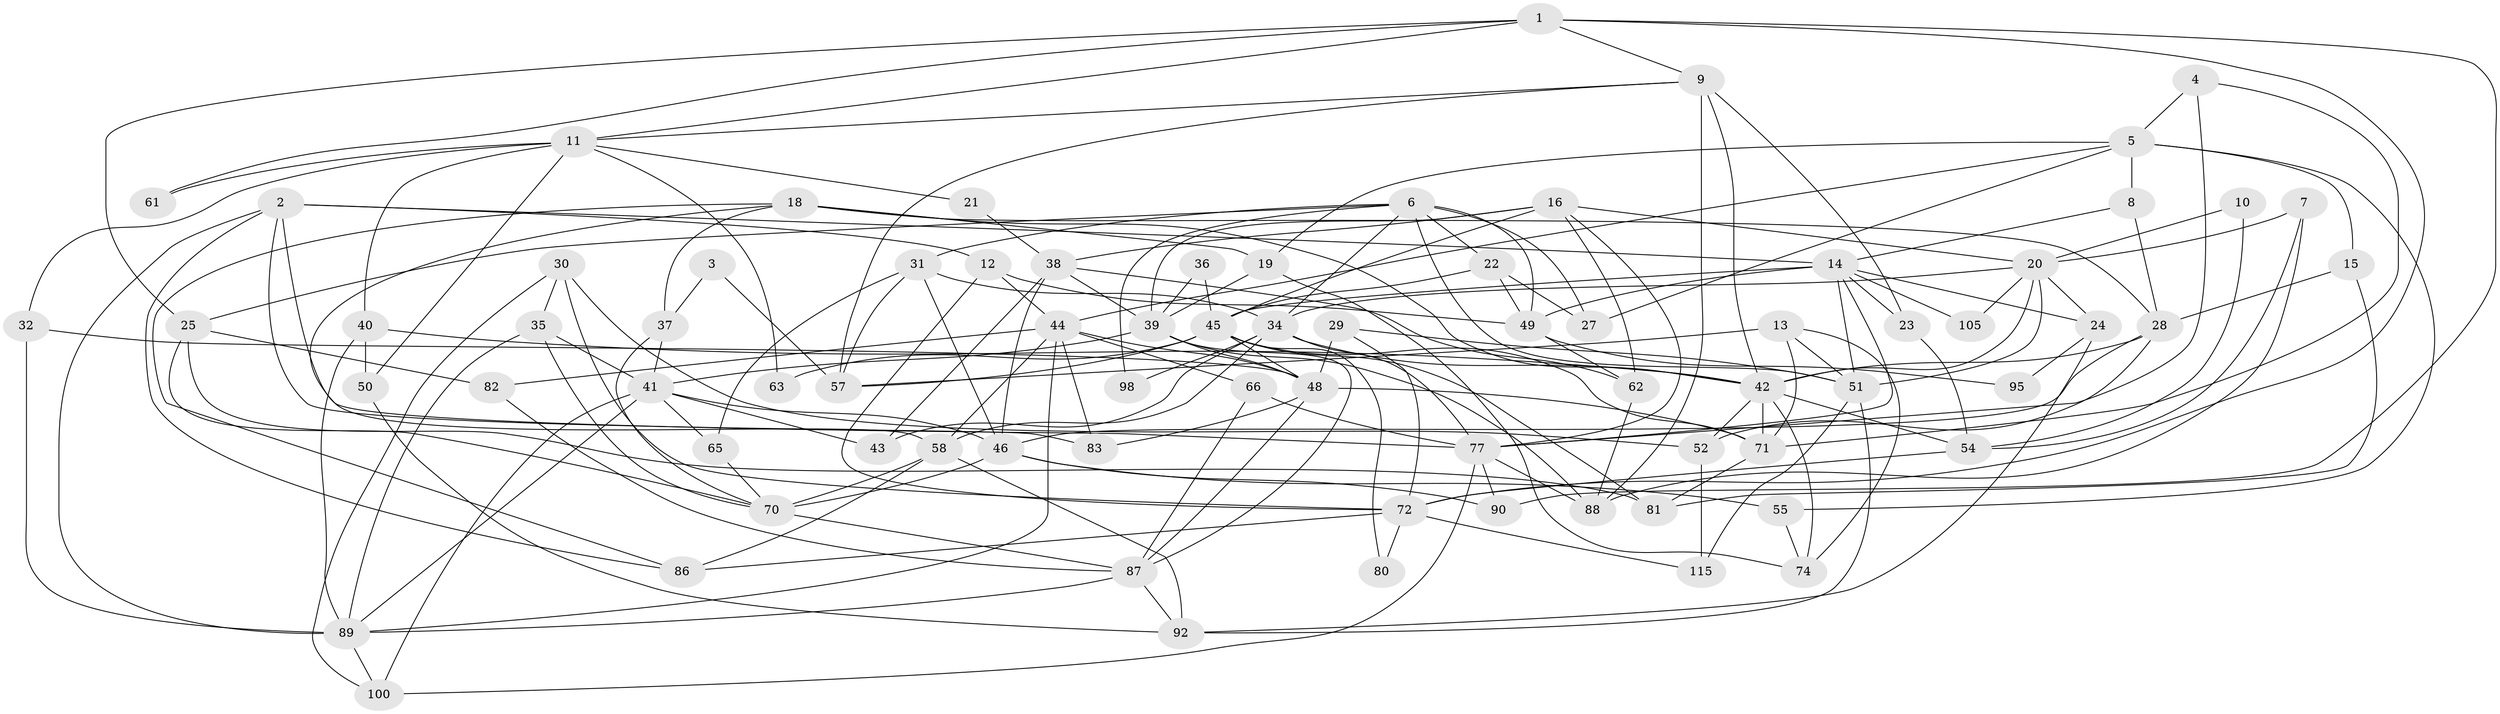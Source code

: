 // Generated by graph-tools (version 1.1) at 2025/52/02/27/25 19:52:05]
// undirected, 77 vertices, 187 edges
graph export_dot {
graph [start="1"]
  node [color=gray90,style=filled];
  1 [super="+112"];
  2 [super="+17"];
  3;
  4;
  5 [super="+47"];
  6 [super="+33"];
  7;
  8;
  9 [super="+69"];
  10;
  11 [super="+96"];
  12;
  13 [super="+75"];
  14 [super="+113"];
  15;
  16 [super="+104"];
  18;
  19;
  20 [super="+26"];
  21;
  22;
  23 [super="+56"];
  24;
  25 [super="+60"];
  27;
  28 [super="+110"];
  29 [super="+59"];
  30;
  31 [super="+85"];
  32 [super="+94"];
  34 [super="+91"];
  35;
  36;
  37 [super="+67"];
  38 [super="+68"];
  39 [super="+84"];
  40;
  41 [super="+78"];
  42 [super="+108"];
  43;
  44 [super="+101"];
  45 [super="+64"];
  46 [super="+73"];
  48 [super="+76"];
  49 [super="+53"];
  50;
  51 [super="+79"];
  52 [super="+97"];
  54;
  55;
  57;
  58 [super="+107"];
  61;
  62 [super="+102"];
  63;
  65;
  66;
  70 [super="+99"];
  71 [super="+109"];
  72 [super="+103"];
  74;
  77 [super="+111"];
  80;
  81;
  82;
  83;
  86;
  87 [super="+93"];
  88;
  89 [super="+106"];
  90;
  92 [super="+114"];
  95;
  98;
  100;
  105;
  115;
  1 -- 25;
  1 -- 90;
  1 -- 9;
  1 -- 11;
  1 -- 61;
  1 -- 72;
  2 -- 83;
  2 -- 12;
  2 -- 86;
  2 -- 14;
  2 -- 89;
  2 -- 77;
  3 -- 57;
  3 -- 37;
  4 -- 71;
  4 -- 5;
  4 -- 77;
  5 -- 8;
  5 -- 19;
  5 -- 44;
  5 -- 55;
  5 -- 27;
  5 -- 15;
  6 -- 22;
  6 -- 27;
  6 -- 51;
  6 -- 98;
  6 -- 31;
  6 -- 34;
  6 -- 49;
  6 -- 25;
  7 -- 88;
  7 -- 20;
  7 -- 54;
  8 -- 14;
  8 -- 28;
  9 -- 42;
  9 -- 88;
  9 -- 57;
  9 -- 11;
  9 -- 23 [weight=2];
  10 -- 54;
  10 -- 20;
  11 -- 32;
  11 -- 61;
  11 -- 63;
  11 -- 50;
  11 -- 21;
  11 -- 40;
  12 -- 44;
  12 -- 49;
  12 -- 72;
  13 -- 57;
  13 -- 51;
  13 -- 74;
  13 -- 71;
  14 -- 51 [weight=2];
  14 -- 105;
  14 -- 23;
  14 -- 24;
  14 -- 45;
  14 -- 49;
  14 -- 77;
  15 -- 81;
  15 -- 28;
  16 -- 20;
  16 -- 39;
  16 -- 38;
  16 -- 77;
  16 -- 62;
  16 -- 45;
  18 -- 58;
  18 -- 42;
  18 -- 19;
  18 -- 28;
  18 -- 86;
  18 -- 37;
  19 -- 74;
  19 -- 39;
  20 -- 24;
  20 -- 105;
  20 -- 51;
  20 -- 42;
  20 -- 34;
  21 -- 38;
  22 -- 49;
  22 -- 27;
  22 -- 45;
  23 -- 54;
  24 -- 95;
  24 -- 92;
  25 -- 81;
  25 -- 70;
  25 -- 82;
  28 -- 42;
  28 -- 52;
  28 -- 46;
  29 -- 51;
  29 -- 72;
  29 -- 48;
  30 -- 35;
  30 -- 100;
  30 -- 72;
  30 -- 52;
  31 -- 65;
  31 -- 57;
  31 -- 34;
  31 -- 46;
  32 -- 48;
  32 -- 89;
  34 -- 43;
  34 -- 98;
  34 -- 42;
  34 -- 58;
  34 -- 77;
  35 -- 70;
  35 -- 41;
  35 -- 89;
  36 -- 45;
  36 -- 39;
  37 -- 41;
  37 -- 70;
  38 -- 39;
  38 -- 43;
  38 -- 62;
  38 -- 46;
  39 -- 87;
  39 -- 88;
  39 -- 48;
  39 -- 41;
  40 -- 89;
  40 -- 50;
  40 -- 42;
  41 -- 46;
  41 -- 65;
  41 -- 100;
  41 -- 43;
  41 -- 89;
  42 -- 52;
  42 -- 74;
  42 -- 54;
  42 -- 71;
  44 -- 82;
  44 -- 58;
  44 -- 66;
  44 -- 48 [weight=2];
  44 -- 89;
  44 -- 83;
  45 -- 81;
  45 -- 57;
  45 -- 63;
  45 -- 80;
  45 -- 71;
  45 -- 48;
  46 -- 55;
  46 -- 90;
  46 -- 70 [weight=2];
  48 -- 71;
  48 -- 83;
  48 -- 87;
  49 -- 62;
  49 -- 95;
  50 -- 92;
  51 -- 115;
  51 -- 92;
  52 -- 115;
  54 -- 72;
  55 -- 74;
  58 -- 86;
  58 -- 92;
  58 -- 70;
  62 -- 88;
  65 -- 70;
  66 -- 87;
  66 -- 77;
  70 -- 87;
  71 -- 81;
  72 -- 80;
  72 -- 115;
  72 -- 86;
  77 -- 100;
  77 -- 88;
  77 -- 90;
  82 -- 87;
  87 -- 89;
  87 -- 92;
  89 -- 100;
}
